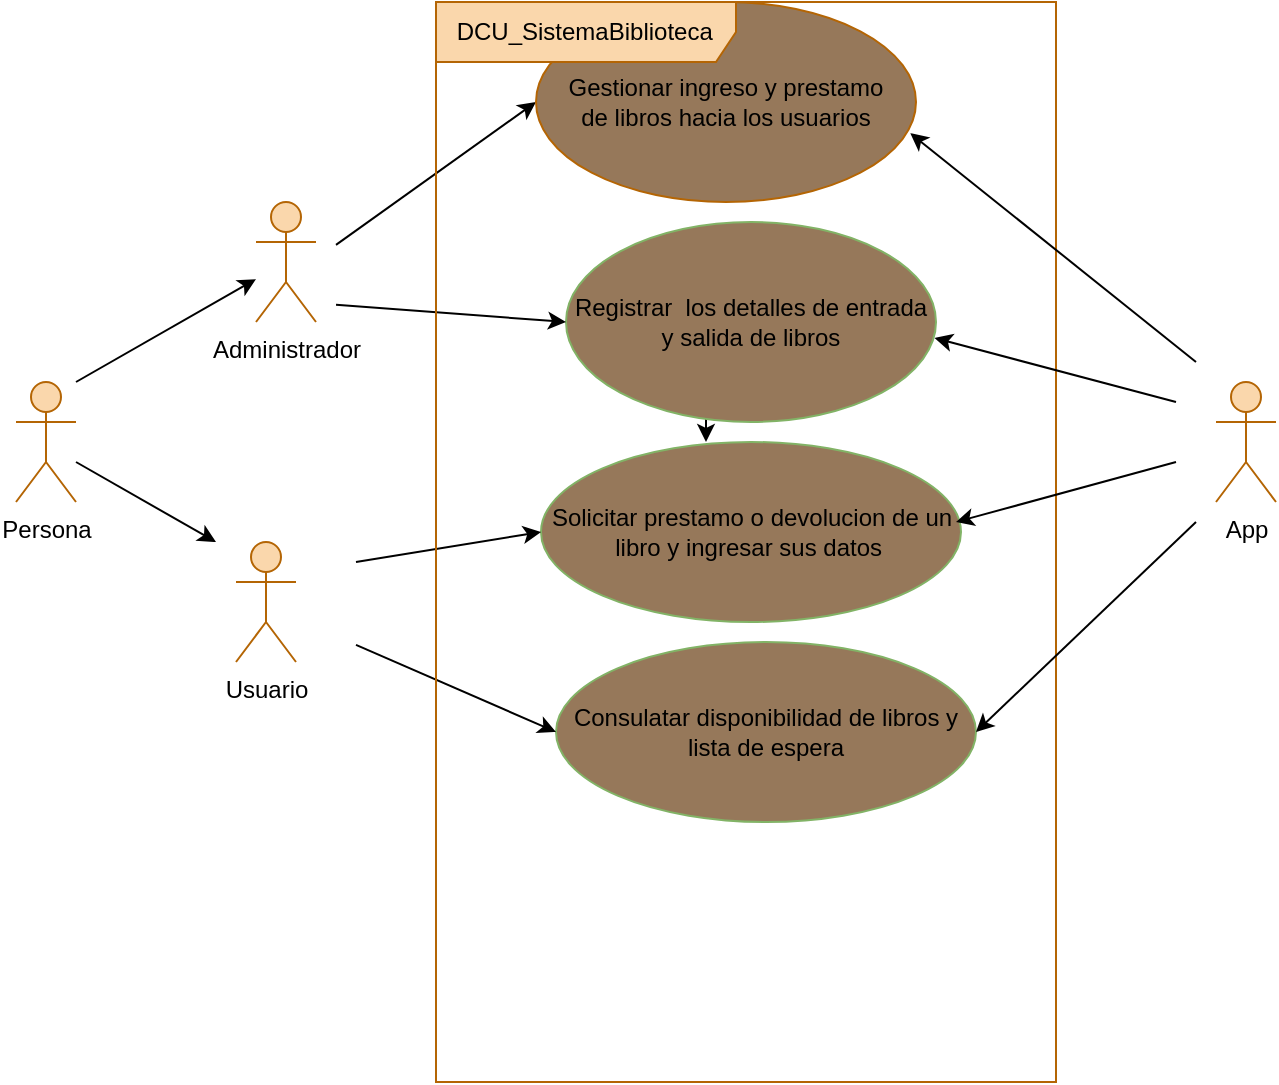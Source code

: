 <mxfile>
    <diagram id="WjwVzdsnjCWZxU73H1zn" name="Page-1">
        <mxGraphModel dx="1203" dy="623" grid="1" gridSize="10" guides="1" tooltips="1" connect="1" arrows="1" fold="1" page="1" pageScale="1" pageWidth="850" pageHeight="1100" background="#ffffff" math="0" shadow="0">
            <root>
                <mxCell id="0"/>
                <mxCell id="1" parent="0"/>
                <mxCell id="14" style="edgeStyle=none;html=1;fontColor=#000000;strokeColor=#000000;" parent="1" target="5" edge="1">
                    <mxGeometry relative="1" as="geometry">
                        <mxPoint x="90" y="320" as="sourcePoint"/>
                    </mxGeometry>
                </mxCell>
                <mxCell id="2" value="&lt;font color=&quot;#000000&quot;&gt;Persona&lt;/font&gt;" style="shape=umlActor;verticalLabelPosition=bottom;verticalAlign=top;html=1;fillColor=#fad7ac;strokeColor=#b46504;" parent="1" vertex="1">
                    <mxGeometry x="60" y="320" width="30" height="60" as="geometry"/>
                </mxCell>
                <mxCell id="5" value="&lt;font color=&quot;#000000&quot;&gt;Administrador&lt;/font&gt;" style="shape=umlActor;verticalLabelPosition=bottom;verticalAlign=top;html=1;fillColor=#fad7ac;strokeColor=#b46504;" parent="1" vertex="1">
                    <mxGeometry x="180" y="230" width="30" height="60" as="geometry"/>
                </mxCell>
                <mxCell id="6" value="&lt;font color=&quot;#000000&quot;&gt;Usuario&lt;/font&gt;" style="shape=umlActor;verticalLabelPosition=bottom;verticalAlign=top;html=1;fillColor=#fad7ac;strokeColor=#b46504;" parent="1" vertex="1">
                    <mxGeometry x="170" y="400" width="30" height="60" as="geometry"/>
                </mxCell>
                <mxCell id="11" value="" style="edgeStyle=none;html=1;fontColor=#000000;" parent="1" edge="1">
                    <mxGeometry relative="1" as="geometry">
                        <mxPoint x="405" y="330" as="sourcePoint"/>
                        <mxPoint x="405" y="350" as="targetPoint"/>
                    </mxGeometry>
                </mxCell>
                <mxCell id="15" style="edgeStyle=none;html=1;fontColor=#000000;strokeColor=#000000;" parent="1" edge="1">
                    <mxGeometry relative="1" as="geometry">
                        <mxPoint x="90" y="360" as="sourcePoint"/>
                        <mxPoint x="160" y="400" as="targetPoint"/>
                    </mxGeometry>
                </mxCell>
                <mxCell id="17" value="&lt;font color=&quot;#000000&quot;&gt;App&lt;br&gt;&lt;/font&gt;" style="shape=umlActor;verticalLabelPosition=bottom;verticalAlign=top;html=1;fillColor=#fad7ac;strokeColor=#b46504;" parent="1" vertex="1">
                    <mxGeometry x="660" y="320" width="30" height="60" as="geometry"/>
                </mxCell>
                <mxCell id="20" style="edgeStyle=none;html=1;fontColor=#000000;strokeColor=#000000;entryX=0;entryY=0.5;entryDx=0;entryDy=0;" parent="1" target="22" edge="1">
                    <mxGeometry relative="1" as="geometry">
                        <mxPoint x="220" y="251.43" as="sourcePoint"/>
                        <mxPoint x="340" y="230" as="targetPoint"/>
                    </mxGeometry>
                </mxCell>
                <mxCell id="21" value="&lt;font color=&quot;#000000&quot;&gt;Solicitar prestamo o devolucion de un libro y ingresar sus datos&amp;nbsp;&lt;/font&gt;" style="ellipse;whiteSpace=wrap;html=1;fillColor=#96785A;gradientColor=#96785A;strokeColor=#82b366;" parent="1" vertex="1">
                    <mxGeometry x="322.5" y="350" width="210" height="90" as="geometry"/>
                </mxCell>
                <mxCell id="22" value="&lt;span style=&quot;color: rgb(0, 0, 0);&quot;&gt;Gestionar ingreso y prestamo&lt;/span&gt;&lt;br style=&quot;color: rgb(0, 0, 0);&quot;&gt;&lt;span style=&quot;color: rgb(0, 0, 0);&quot;&gt;de libros hacia los usuarios&lt;/span&gt;" style="ellipse;whiteSpace=wrap;html=1;fillColor=#96785A;strokeColor=#b46504;" parent="1" vertex="1">
                    <mxGeometry x="320" y="130" width="190" height="100" as="geometry"/>
                </mxCell>
                <mxCell id="24" value="&lt;font color=&quot;#000000&quot;&gt;Registrar&amp;nbsp; los detalles de entrada y salida de libros&lt;/font&gt;" style="ellipse;whiteSpace=wrap;html=1;fillColor=#96785A;gradientColor=#96785A;strokeColor=#82b366;" parent="1" vertex="1">
                    <mxGeometry x="335" y="240" width="185" height="100" as="geometry"/>
                </mxCell>
                <mxCell id="25" style="edgeStyle=none;html=1;fontColor=#000000;strokeColor=#000000;entryX=0;entryY=0.5;entryDx=0;entryDy=0;" parent="1" target="24" edge="1">
                    <mxGeometry relative="1" as="geometry">
                        <mxPoint x="220" y="281.43" as="sourcePoint"/>
                        <mxPoint x="360" y="300" as="targetPoint"/>
                    </mxGeometry>
                </mxCell>
                <mxCell id="26" value="&lt;font color=&quot;#000000&quot;&gt;Consulatar disponibilidad de libros y lista de espera&lt;/font&gt;" style="ellipse;whiteSpace=wrap;html=1;fillColor=#96785A;gradientColor=#96785A;strokeColor=#82b366;" parent="1" vertex="1">
                    <mxGeometry x="330" y="450" width="210" height="90" as="geometry"/>
                </mxCell>
                <mxCell id="28" style="edgeStyle=none;html=1;fontColor=#000000;strokeColor=#000000;entryX=0;entryY=0.5;entryDx=0;entryDy=0;" parent="1" target="21" edge="1">
                    <mxGeometry relative="1" as="geometry">
                        <mxPoint x="230" y="410.0" as="sourcePoint"/>
                        <mxPoint x="360" y="400" as="targetPoint"/>
                    </mxGeometry>
                </mxCell>
                <mxCell id="29" style="edgeStyle=none;html=1;fontColor=#000000;strokeColor=#000000;entryX=0;entryY=0.5;entryDx=0;entryDy=0;" parent="1" target="26" edge="1">
                    <mxGeometry relative="1" as="geometry">
                        <mxPoint x="230" y="451.43" as="sourcePoint"/>
                        <mxPoint x="360" y="500" as="targetPoint"/>
                    </mxGeometry>
                </mxCell>
                <mxCell id="30" value="&lt;font color=&quot;#000000&quot;&gt;&amp;nbsp;DCU_SistemaBiblioteca&lt;/font&gt;" style="shape=umlFrame;whiteSpace=wrap;html=1;width=150;height=30;boundedLbl=1;verticalAlign=middle;align=left;spacingLeft=5;fillColor=#fad7ac;strokeColor=#b46504;" parent="1" vertex="1">
                    <mxGeometry x="270" y="130" width="310" height="540" as="geometry"/>
                </mxCell>
                <mxCell id="35" style="edgeStyle=none;html=1;fontColor=#000000;strokeColor=#000000;entryX=0.985;entryY=0.656;entryDx=0;entryDy=0;entryPerimeter=0;" parent="1" target="22" edge="1">
                    <mxGeometry relative="1" as="geometry">
                        <mxPoint x="650" y="310" as="sourcePoint"/>
                        <mxPoint x="570.0" y="200" as="targetPoint"/>
                    </mxGeometry>
                </mxCell>
                <mxCell id="36" style="edgeStyle=none;html=1;fontColor=#000000;strokeColor=#000000;entryX=0.996;entryY=0.58;entryDx=0;entryDy=0;entryPerimeter=0;" parent="1" target="24" edge="1">
                    <mxGeometry relative="1" as="geometry">
                        <mxPoint x="640" y="330" as="sourcePoint"/>
                        <mxPoint x="510" y="290" as="targetPoint"/>
                    </mxGeometry>
                </mxCell>
                <mxCell id="37" style="edgeStyle=none;html=1;fontColor=#000000;strokeColor=#000000;" parent="1" edge="1">
                    <mxGeometry relative="1" as="geometry">
                        <mxPoint x="640" y="360" as="sourcePoint"/>
                        <mxPoint x="530" y="390" as="targetPoint"/>
                    </mxGeometry>
                </mxCell>
                <mxCell id="38" style="edgeStyle=none;html=1;fontColor=#000000;strokeColor=#000000;entryX=1;entryY=0.5;entryDx=0;entryDy=0;" parent="1" target="26" edge="1">
                    <mxGeometry relative="1" as="geometry">
                        <mxPoint x="650" y="390" as="sourcePoint"/>
                        <mxPoint x="550" y="520" as="targetPoint"/>
                    </mxGeometry>
                </mxCell>
            </root>
        </mxGraphModel>
    </diagram>
</mxfile>